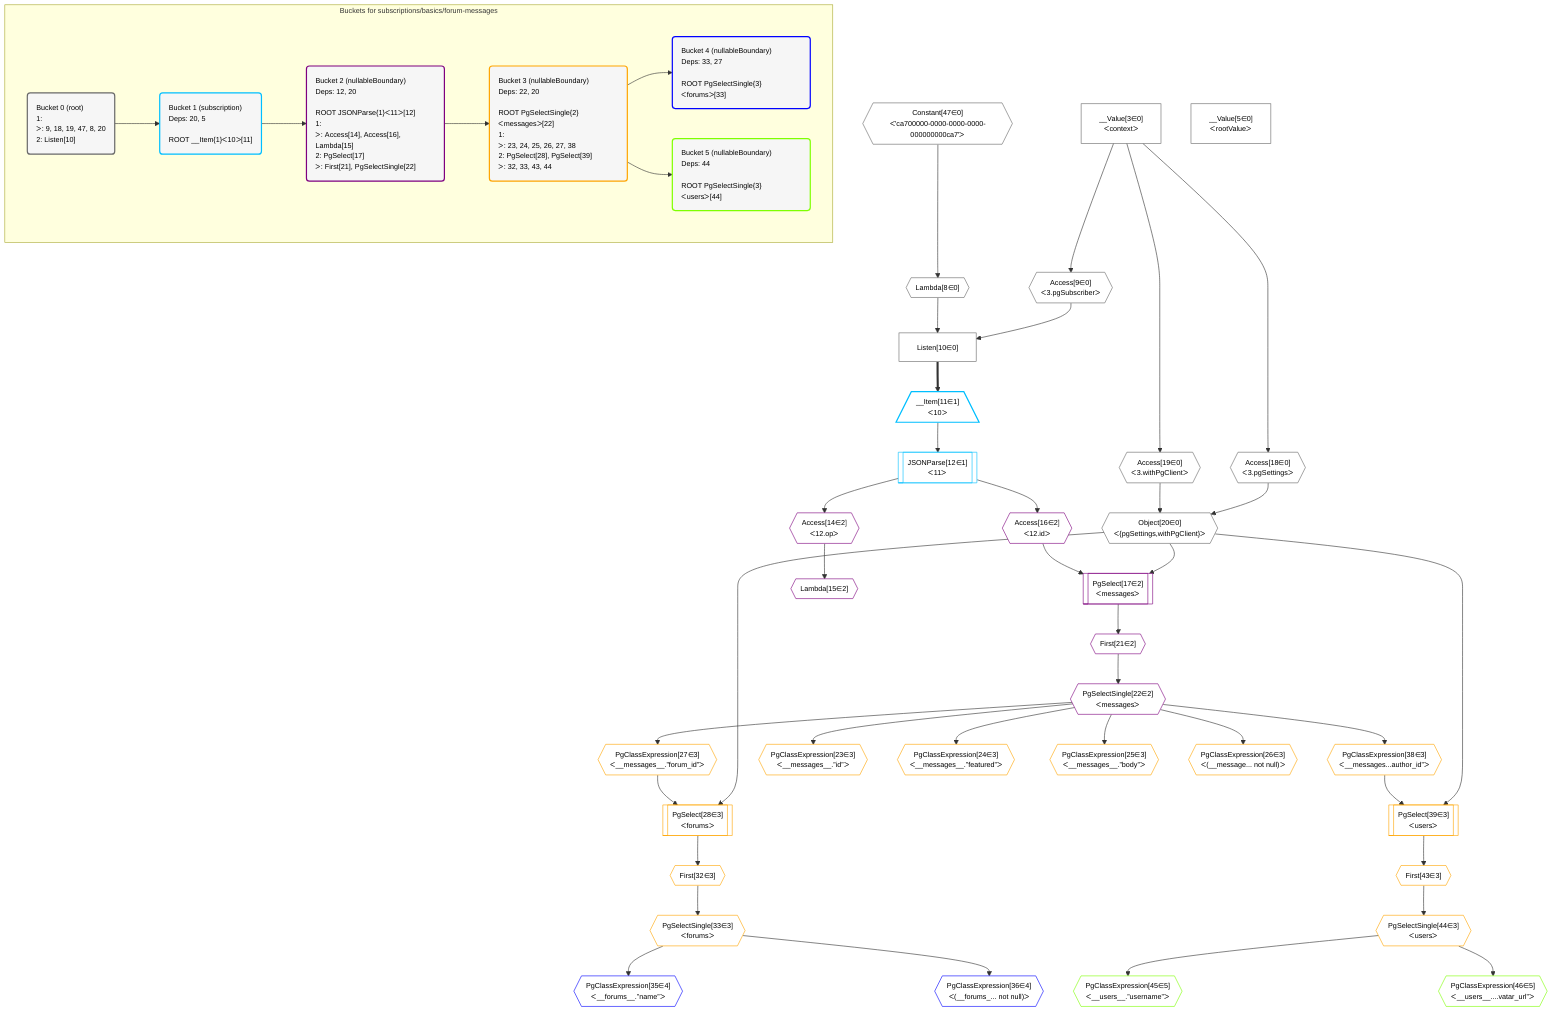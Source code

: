 %%{init: {'themeVariables': { 'fontSize': '12px'}}}%%
graph TD
    classDef path fill:#eee,stroke:#000,color:#000
    classDef plan fill:#fff,stroke-width:1px,color:#000
    classDef itemplan fill:#fff,stroke-width:2px,color:#000
    classDef unbatchedplan fill:#dff,stroke-width:1px,color:#000
    classDef sideeffectplan fill:#fcc,stroke-width:2px,color:#000
    classDef bucket fill:#f6f6f6,color:#000,stroke-width:2px,text-align:left


    %% plan dependencies
    Listen10["Listen[10∈0]"]:::plan
    Access9{{"Access[9∈0]<br />ᐸ3.pgSubscriberᐳ"}}:::plan
    Lambda8{{"Lambda[8∈0]"}}:::plan
    Access9 & Lambda8 --> Listen10
    Object20{{"Object[20∈0]<br />ᐸ{pgSettings,withPgClient}ᐳ"}}:::plan
    Access18{{"Access[18∈0]<br />ᐸ3.pgSettingsᐳ"}}:::plan
    Access19{{"Access[19∈0]<br />ᐸ3.withPgClientᐳ"}}:::plan
    Access18 & Access19 --> Object20
    Constant47{{"Constant[47∈0]<br />ᐸ'ca700000-0000-0000-0000-000000000ca7'ᐳ"}}:::plan
    Constant47 --> Lambda8
    __Value3["__Value[3∈0]<br />ᐸcontextᐳ"]:::plan
    __Value3 --> Access9
    __Value3 --> Access18
    __Value3 --> Access19
    __Value5["__Value[5∈0]<br />ᐸrootValueᐳ"]:::plan
    __Item11[/"__Item[11∈1]<br />ᐸ10ᐳ"\]:::itemplan
    Listen10 ==> __Item11
    JSONParse12[["JSONParse[12∈1]<br />ᐸ11ᐳ"]]:::plan
    __Item11 --> JSONParse12
    PgSelect17[["PgSelect[17∈2]<br />ᐸmessagesᐳ"]]:::plan
    Access16{{"Access[16∈2]<br />ᐸ12.idᐳ"}}:::plan
    Object20 & Access16 --> PgSelect17
    Access14{{"Access[14∈2]<br />ᐸ12.opᐳ"}}:::plan
    JSONParse12 --> Access14
    Lambda15{{"Lambda[15∈2]"}}:::plan
    Access14 --> Lambda15
    JSONParse12 --> Access16
    First21{{"First[21∈2]"}}:::plan
    PgSelect17 --> First21
    PgSelectSingle22{{"PgSelectSingle[22∈2]<br />ᐸmessagesᐳ"}}:::plan
    First21 --> PgSelectSingle22
    PgSelect28[["PgSelect[28∈3]<br />ᐸforumsᐳ"]]:::plan
    PgClassExpression27{{"PgClassExpression[27∈3]<br />ᐸ__messages__.”forum_id”ᐳ"}}:::plan
    Object20 & PgClassExpression27 --> PgSelect28
    PgSelect39[["PgSelect[39∈3]<br />ᐸusersᐳ"]]:::plan
    PgClassExpression38{{"PgClassExpression[38∈3]<br />ᐸ__messages...author_id”ᐳ"}}:::plan
    Object20 & PgClassExpression38 --> PgSelect39
    PgClassExpression23{{"PgClassExpression[23∈3]<br />ᐸ__messages__.”id”ᐳ"}}:::plan
    PgSelectSingle22 --> PgClassExpression23
    PgClassExpression24{{"PgClassExpression[24∈3]<br />ᐸ__messages__.”featured”ᐳ"}}:::plan
    PgSelectSingle22 --> PgClassExpression24
    PgClassExpression25{{"PgClassExpression[25∈3]<br />ᐸ__messages__.”body”ᐳ"}}:::plan
    PgSelectSingle22 --> PgClassExpression25
    PgClassExpression26{{"PgClassExpression[26∈3]<br />ᐸ(__message... not null)ᐳ"}}:::plan
    PgSelectSingle22 --> PgClassExpression26
    PgSelectSingle22 --> PgClassExpression27
    First32{{"First[32∈3]"}}:::plan
    PgSelect28 --> First32
    PgSelectSingle33{{"PgSelectSingle[33∈3]<br />ᐸforumsᐳ"}}:::plan
    First32 --> PgSelectSingle33
    PgSelectSingle22 --> PgClassExpression38
    First43{{"First[43∈3]"}}:::plan
    PgSelect39 --> First43
    PgSelectSingle44{{"PgSelectSingle[44∈3]<br />ᐸusersᐳ"}}:::plan
    First43 --> PgSelectSingle44
    PgClassExpression45{{"PgClassExpression[45∈5]<br />ᐸ__users__.”username”ᐳ"}}:::plan
    PgSelectSingle44 --> PgClassExpression45
    PgClassExpression46{{"PgClassExpression[46∈5]<br />ᐸ__users__....vatar_url”ᐳ"}}:::plan
    PgSelectSingle44 --> PgClassExpression46
    PgClassExpression35{{"PgClassExpression[35∈4]<br />ᐸ__forums__.”name”ᐳ"}}:::plan
    PgSelectSingle33 --> PgClassExpression35
    PgClassExpression36{{"PgClassExpression[36∈4]<br />ᐸ(__forums_... not null)ᐳ"}}:::plan
    PgSelectSingle33 --> PgClassExpression36

    %% define steps

    subgraph "Buckets for subscriptions/basics/forum-messages"
    Bucket0("Bucket 0 (root)<br />1: <br />ᐳ: 9, 18, 19, 47, 8, 20<br />2: Listen[10]"):::bucket
    classDef bucket0 stroke:#696969
    class Bucket0,__Value3,__Value5,Lambda8,Access9,Listen10,Access18,Access19,Object20,Constant47 bucket0
    Bucket1("Bucket 1 (subscription)<br />Deps: 20, 5<br /><br />ROOT __Item{1}ᐸ10ᐳ[11]"):::bucket
    classDef bucket1 stroke:#00bfff
    class Bucket1,__Item11,JSONParse12 bucket1
    Bucket2("Bucket 2 (nullableBoundary)<br />Deps: 12, 20<br /><br />ROOT JSONParse{1}ᐸ11ᐳ[12]<br />1: <br />ᐳ: Access[14], Access[16], Lambda[15]<br />2: PgSelect[17]<br />ᐳ: First[21], PgSelectSingle[22]"):::bucket
    classDef bucket2 stroke:#7f007f
    class Bucket2,Access14,Lambda15,Access16,PgSelect17,First21,PgSelectSingle22 bucket2
    Bucket3("Bucket 3 (nullableBoundary)<br />Deps: 22, 20<br /><br />ROOT PgSelectSingle{2}ᐸmessagesᐳ[22]<br />1: <br />ᐳ: 23, 24, 25, 26, 27, 38<br />2: PgSelect[28], PgSelect[39]<br />ᐳ: 32, 33, 43, 44"):::bucket
    classDef bucket3 stroke:#ffa500
    class Bucket3,PgClassExpression23,PgClassExpression24,PgClassExpression25,PgClassExpression26,PgClassExpression27,PgSelect28,First32,PgSelectSingle33,PgClassExpression38,PgSelect39,First43,PgSelectSingle44 bucket3
    Bucket4("Bucket 4 (nullableBoundary)<br />Deps: 33, 27<br /><br />ROOT PgSelectSingle{3}ᐸforumsᐳ[33]"):::bucket
    classDef bucket4 stroke:#0000ff
    class Bucket4,PgClassExpression35,PgClassExpression36 bucket4
    Bucket5("Bucket 5 (nullableBoundary)<br />Deps: 44<br /><br />ROOT PgSelectSingle{3}ᐸusersᐳ[44]"):::bucket
    classDef bucket5 stroke:#7fff00
    class Bucket5,PgClassExpression45,PgClassExpression46 bucket5
    Bucket0 --> Bucket1
    Bucket1 --> Bucket2
    Bucket2 --> Bucket3
    Bucket3 --> Bucket4 & Bucket5
    end